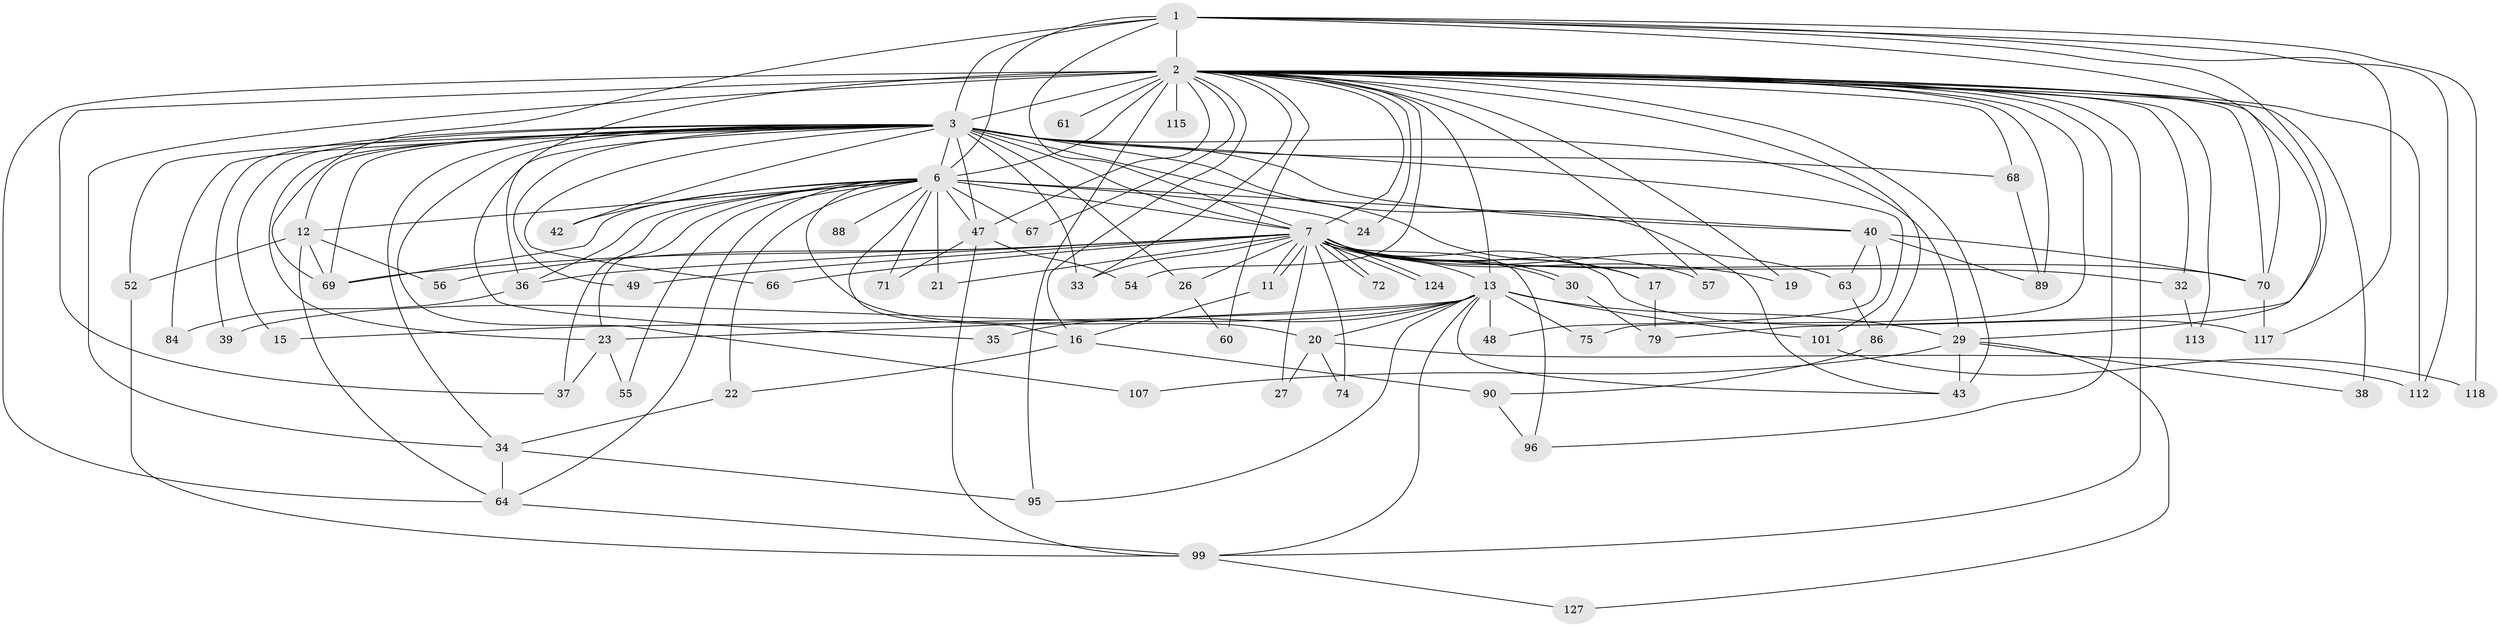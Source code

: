 // original degree distribution, {15: 0.006993006993006993, 22: 0.013986013986013986, 14: 0.006993006993006993, 26: 0.006993006993006993, 19: 0.013986013986013986, 44: 0.006993006993006993, 30: 0.006993006993006993, 24: 0.006993006993006993, 3: 0.2097902097902098, 7: 0.02097902097902098, 13: 0.006993006993006993, 4: 0.13286713286713286, 2: 0.5034965034965035, 5: 0.03496503496503497, 6: 0.02097902097902098}
// Generated by graph-tools (version 1.1) at 2025/14/03/09/25 04:14:00]
// undirected, 71 vertices, 165 edges
graph export_dot {
graph [start="1"]
  node [color=gray90,style=filled];
  1;
  2 [super="+141+92+110+10+103+4"];
  3 [super="+5+46"];
  6 [super="+120+8+98"];
  7 [super="+44+108+25"];
  11;
  12;
  13 [super="+59"];
  15;
  16;
  17;
  19;
  20;
  21;
  22 [super="+58"];
  23 [super="+134"];
  24;
  26 [super="+94"];
  27;
  29;
  30;
  32;
  33;
  34 [super="+65"];
  35;
  36;
  37;
  38;
  39;
  40 [super="+143"];
  42;
  43 [super="+62+87"];
  47 [super="+105"];
  48;
  49;
  52;
  54;
  55;
  56;
  57 [super="+137"];
  60;
  61;
  63;
  64 [super="+123+91"];
  66;
  67;
  68;
  69 [super="+83"];
  70 [super="+81"];
  71 [super="+78"];
  72;
  74;
  75;
  79 [super="+80"];
  84;
  86;
  88;
  89 [super="+128"];
  90;
  95 [super="+116"];
  96 [super="+114"];
  99 [super="+102"];
  101;
  107;
  112 [super="+131"];
  113;
  115;
  117;
  118;
  124;
  127;
  1 -- 2 [weight=3];
  1 -- 3 [weight=3];
  1 -- 6 [weight=2];
  1 -- 7;
  1 -- 69;
  1 -- 70;
  1 -- 117;
  1 -- 118;
  1 -- 112;
  1 -- 79;
  2 -- 3 [weight=14];
  2 -- 6 [weight=12];
  2 -- 7 [weight=4];
  2 -- 13 [weight=2];
  2 -- 32;
  2 -- 36;
  2 -- 60 [weight=2];
  2 -- 61 [weight=2];
  2 -- 70;
  2 -- 86;
  2 -- 96;
  2 -- 115 [weight=2];
  2 -- 99;
  2 -- 64;
  2 -- 67;
  2 -- 16;
  2 -- 24;
  2 -- 89;
  2 -- 33 [weight=2];
  2 -- 38 [weight=2];
  2 -- 43 [weight=2];
  2 -- 47;
  2 -- 112;
  2 -- 113;
  2 -- 57 [weight=2];
  2 -- 68 [weight=2];
  2 -- 75;
  2 -- 19;
  2 -- 29;
  2 -- 95;
  2 -- 34;
  2 -- 37;
  2 -- 54;
  3 -- 6 [weight=7];
  3 -- 7 [weight=5];
  3 -- 17;
  3 -- 29;
  3 -- 23;
  3 -- 66;
  3 -- 12;
  3 -- 15;
  3 -- 84;
  3 -- 26;
  3 -- 33;
  3 -- 34;
  3 -- 35;
  3 -- 101;
  3 -- 39;
  3 -- 40;
  3 -- 42;
  3 -- 43;
  3 -- 107;
  3 -- 47 [weight=2];
  3 -- 49;
  3 -- 52;
  3 -- 69;
  3 -- 68;
  6 -- 7 [weight=8];
  6 -- 12 [weight=2];
  6 -- 22 [weight=2];
  6 -- 37;
  6 -- 55;
  6 -- 69;
  6 -- 67;
  6 -- 71;
  6 -- 16;
  6 -- 20 [weight=2];
  6 -- 21;
  6 -- 23;
  6 -- 24;
  6 -- 88;
  6 -- 36;
  6 -- 40;
  6 -- 42;
  6 -- 47;
  6 -- 64;
  7 -- 11;
  7 -- 11;
  7 -- 17;
  7 -- 19;
  7 -- 21;
  7 -- 26 [weight=2];
  7 -- 27;
  7 -- 30;
  7 -- 30;
  7 -- 36;
  7 -- 49;
  7 -- 57;
  7 -- 63;
  7 -- 66;
  7 -- 69;
  7 -- 72;
  7 -- 72;
  7 -- 74;
  7 -- 117;
  7 -- 124;
  7 -- 124;
  7 -- 70;
  7 -- 33;
  7 -- 96;
  7 -- 13;
  7 -- 32;
  7 -- 56;
  11 -- 16;
  12 -- 52;
  12 -- 56;
  12 -- 64;
  12 -- 69;
  13 -- 15;
  13 -- 20;
  13 -- 23;
  13 -- 35;
  13 -- 39;
  13 -- 43;
  13 -- 48;
  13 -- 75;
  13 -- 99;
  13 -- 95;
  13 -- 29;
  13 -- 101;
  16 -- 22;
  16 -- 90;
  17 -- 79;
  20 -- 27;
  20 -- 74;
  20 -- 112;
  22 -- 34;
  23 -- 55;
  23 -- 37;
  26 -- 60;
  29 -- 38;
  29 -- 107;
  29 -- 127;
  29 -- 43;
  30 -- 79;
  32 -- 113;
  34 -- 64;
  34 -- 95;
  36 -- 84;
  40 -- 48;
  40 -- 63;
  40 -- 89;
  40 -- 70;
  47 -- 54;
  47 -- 99;
  47 -- 71;
  52 -- 99;
  63 -- 86;
  64 -- 99;
  68 -- 89;
  70 -- 117;
  86 -- 90;
  90 -- 96;
  99 -- 127;
  101 -- 118;
}
